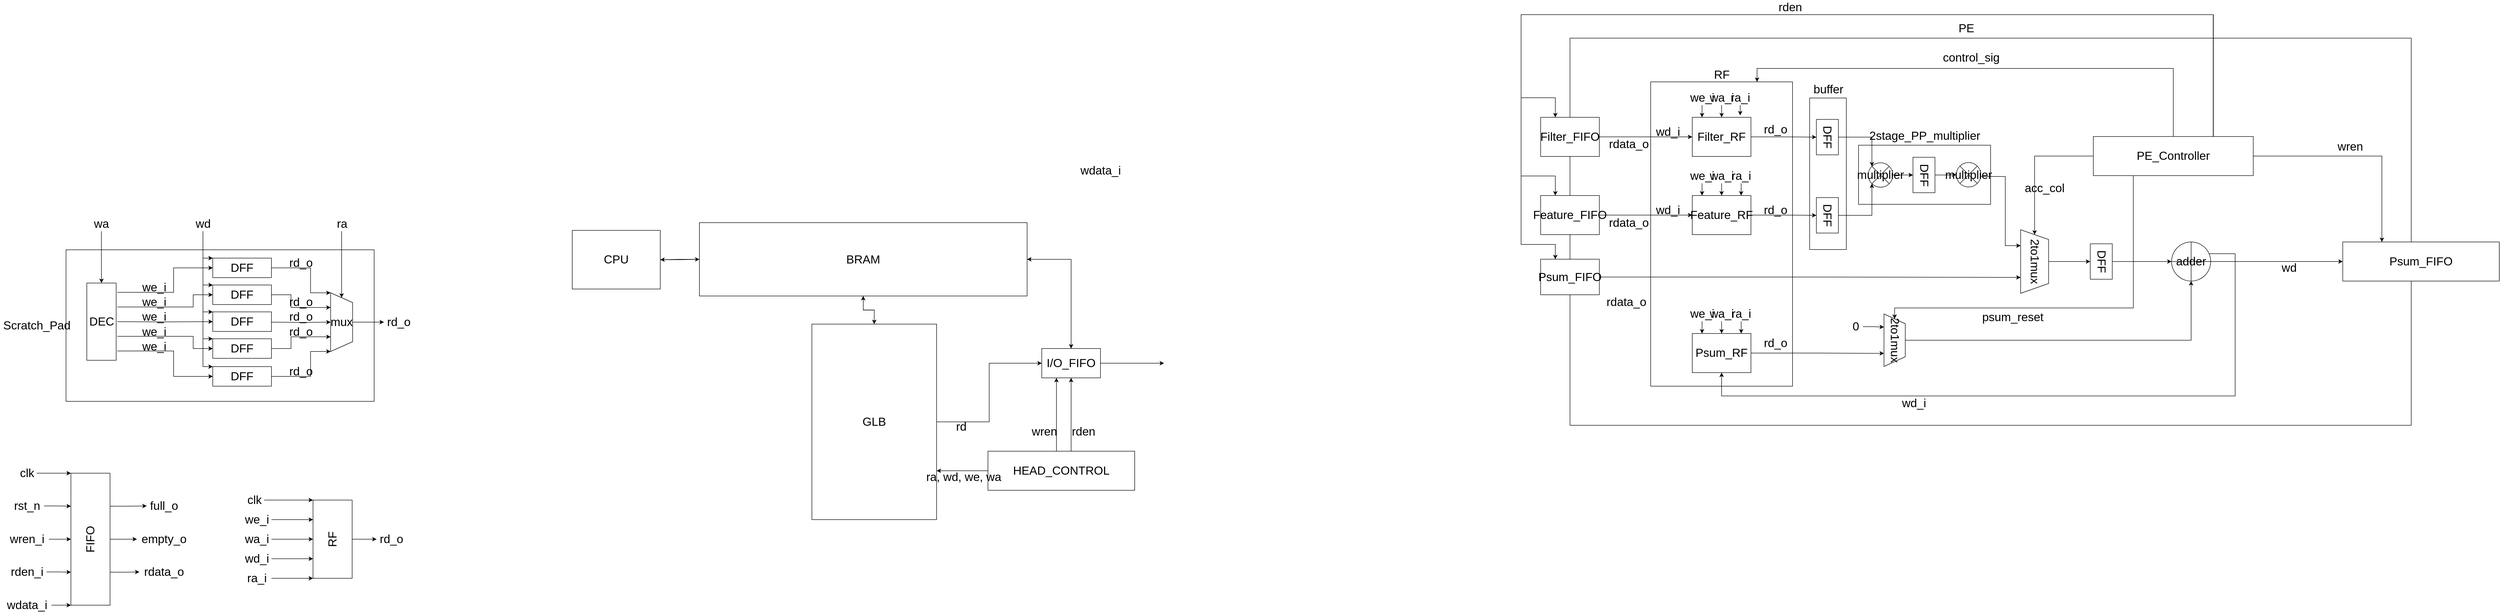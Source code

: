 <mxfile version="20.0.1" type="device"><diagram id="ClHz5DemHqHzd_9Uz0g5" name="Page-1"><mxGraphModel dx="5566" dy="2442" grid="1" gridSize="10" guides="1" tooltips="1" connect="1" arrows="1" fold="1" page="0" pageScale="1" pageWidth="1169" pageHeight="1654" math="0" shadow="0"><root><mxCell id="0"/><mxCell id="1" parent="0"/><mxCell id="yP8xy6b4qUGVuaRfVuGJ-25" value="" style="rounded=0;whiteSpace=wrap;html=1;fontSize=24;" parent="1" vertex="1"><mxGeometry x="-3155" y="-809" width="630" height="310" as="geometry"/></mxCell><mxCell id="94a2racDDTuGO-RFMz66-33" style="edgeStyle=orthogonalEdgeStyle;orthogonalLoop=1;jettySize=auto;html=1;fontSize=24;rounded=0;" parent="1" source="94a2racDDTuGO-RFMz66-19" target="94a2racDDTuGO-RFMz66-25" edge="1"><mxGeometry relative="1" as="geometry"/></mxCell><mxCell id="94a2racDDTuGO-RFMz66-19" value="RF" style="whiteSpace=wrap;html=1;rotation=-90;fontSize=24;rounded=0;" parent="1" vertex="1"><mxGeometry x="-2690" y="-257" width="160" height="80" as="geometry"/></mxCell><mxCell id="94a2racDDTuGO-RFMz66-27" style="edgeStyle=orthogonalEdgeStyle;orthogonalLoop=1;jettySize=auto;html=1;entryX=1;entryY=0;entryDx=0;entryDy=0;fontSize=24;rounded=0;" parent="1" source="94a2racDDTuGO-RFMz66-20" target="94a2racDDTuGO-RFMz66-19" edge="1"><mxGeometry relative="1" as="geometry"><Array as="points"><mxPoint x="-2670" y="-297"/><mxPoint x="-2670" y="-297"/></Array></mxGeometry></mxCell><mxCell id="94a2racDDTuGO-RFMz66-20" value="clk" style="text;html=1;align=center;verticalAlign=middle;resizable=0;points=[];autosize=1;strokeColor=none;fillColor=none;fontSize=24;rounded=0;" parent="1" vertex="1"><mxGeometry x="-2790" y="-312" width="40" height="30" as="geometry"/></mxCell><mxCell id="94a2racDDTuGO-RFMz66-28" style="edgeStyle=orthogonalEdgeStyle;orthogonalLoop=1;jettySize=auto;html=1;entryX=0.75;entryY=0;entryDx=0;entryDy=0;fontSize=24;rounded=0;" parent="1" source="94a2racDDTuGO-RFMz66-21" target="94a2racDDTuGO-RFMz66-19" edge="1"><mxGeometry relative="1" as="geometry"/></mxCell><mxCell id="94a2racDDTuGO-RFMz66-21" value="we_i" style="text;html=1;align=center;verticalAlign=middle;resizable=0;points=[];autosize=1;strokeColor=none;fillColor=none;fontSize=24;rounded=0;" parent="1" vertex="1"><mxGeometry x="-2795" y="-272" width="60" height="30" as="geometry"/></mxCell><mxCell id="94a2racDDTuGO-RFMz66-29" style="edgeStyle=orthogonalEdgeStyle;orthogonalLoop=1;jettySize=auto;html=1;entryX=0.5;entryY=0;entryDx=0;entryDy=0;fontSize=24;rounded=0;" parent="1" source="94a2racDDTuGO-RFMz66-22" target="94a2racDDTuGO-RFMz66-19" edge="1"><mxGeometry relative="1" as="geometry"/></mxCell><mxCell id="94a2racDDTuGO-RFMz66-22" value="wa_i" style="text;html=1;align=center;verticalAlign=middle;resizable=0;points=[];autosize=1;strokeColor=none;fillColor=none;fontSize=24;rounded=0;" parent="1" vertex="1"><mxGeometry x="-2795" y="-232" width="60" height="30" as="geometry"/></mxCell><mxCell id="94a2racDDTuGO-RFMz66-30" style="edgeStyle=orthogonalEdgeStyle;orthogonalLoop=1;jettySize=auto;html=1;entryX=0.25;entryY=0;entryDx=0;entryDy=0;fontSize=24;rounded=0;" parent="1" source="94a2racDDTuGO-RFMz66-23" target="94a2racDDTuGO-RFMz66-19" edge="1"><mxGeometry relative="1" as="geometry"/></mxCell><mxCell id="94a2racDDTuGO-RFMz66-23" value="wd_i" style="text;html=1;align=center;verticalAlign=middle;resizable=0;points=[];autosize=1;strokeColor=none;fillColor=none;fontSize=24;rounded=0;" parent="1" vertex="1"><mxGeometry x="-2795" y="-192" width="60" height="30" as="geometry"/></mxCell><mxCell id="94a2racDDTuGO-RFMz66-31" style="edgeStyle=orthogonalEdgeStyle;orthogonalLoop=1;jettySize=auto;html=1;entryX=0;entryY=0;entryDx=0;entryDy=0;fontSize=24;rounded=0;" parent="1" source="94a2racDDTuGO-RFMz66-24" target="94a2racDDTuGO-RFMz66-19" edge="1"><mxGeometry relative="1" as="geometry"><Array as="points"><mxPoint x="-2670" y="-137"/><mxPoint x="-2670" y="-137"/></Array></mxGeometry></mxCell><mxCell id="94a2racDDTuGO-RFMz66-24" value="ra_i" style="text;html=1;align=center;verticalAlign=middle;resizable=0;points=[];autosize=1;strokeColor=none;fillColor=none;fontSize=24;rounded=0;" parent="1" vertex="1"><mxGeometry x="-2795" y="-152" width="60" height="30" as="geometry"/></mxCell><mxCell id="94a2racDDTuGO-RFMz66-25" value="rd_o" style="text;html=1;align=center;verticalAlign=middle;resizable=0;points=[];autosize=1;strokeColor=none;fillColor=none;fontSize=24;rounded=0;" parent="1" vertex="1"><mxGeometry x="-2520" y="-232" width="60" height="30" as="geometry"/></mxCell><mxCell id="YlhcDTUAcdP8kSpqyQOk-14" style="edgeStyle=orthogonalEdgeStyle;orthogonalLoop=1;jettySize=auto;html=1;exitX=0.75;exitY=1;exitDx=0;exitDy=0;fontSize=24;rounded=0;" parent="1" source="YlhcDTUAcdP8kSpqyQOk-1" target="YlhcDTUAcdP8kSpqyQOk-8" edge="1"><mxGeometry relative="1" as="geometry"/></mxCell><mxCell id="YlhcDTUAcdP8kSpqyQOk-15" style="edgeStyle=orthogonalEdgeStyle;orthogonalLoop=1;jettySize=auto;html=1;exitX=0.5;exitY=1;exitDx=0;exitDy=0;fontSize=24;rounded=0;" parent="1" source="YlhcDTUAcdP8kSpqyQOk-1" target="YlhcDTUAcdP8kSpqyQOk-9" edge="1"><mxGeometry relative="1" as="geometry"/></mxCell><mxCell id="YlhcDTUAcdP8kSpqyQOk-16" style="edgeStyle=orthogonalEdgeStyle;orthogonalLoop=1;jettySize=auto;html=1;exitX=0.25;exitY=1;exitDx=0;exitDy=0;fontSize=24;rounded=0;" parent="1" source="YlhcDTUAcdP8kSpqyQOk-1" target="YlhcDTUAcdP8kSpqyQOk-13" edge="1"><mxGeometry relative="1" as="geometry"/></mxCell><mxCell id="YlhcDTUAcdP8kSpqyQOk-1" value="FIFO" style="whiteSpace=wrap;html=1;rotation=-90;fontSize=24;rounded=0;" parent="1" vertex="1"><mxGeometry x="-3240" y="-257" width="270" height="80" as="geometry"/></mxCell><mxCell id="YlhcDTUAcdP8kSpqyQOk-17" style="edgeStyle=orthogonalEdgeStyle;orthogonalLoop=1;jettySize=auto;html=1;entryX=1;entryY=0;entryDx=0;entryDy=0;fontSize=24;rounded=0;" parent="1" source="YlhcDTUAcdP8kSpqyQOk-4" target="YlhcDTUAcdP8kSpqyQOk-1" edge="1"><mxGeometry relative="1" as="geometry"><Array as="points"><mxPoint x="-3165" y="-352"/><mxPoint x="-3165" y="-352"/></Array></mxGeometry></mxCell><mxCell id="YlhcDTUAcdP8kSpqyQOk-4" value="clk" style="text;html=1;align=center;verticalAlign=middle;resizable=0;points=[];autosize=1;strokeColor=none;fillColor=none;fontSize=24;rounded=0;" parent="1" vertex="1"><mxGeometry x="-3255" y="-367" width="40" height="30" as="geometry"/></mxCell><mxCell id="YlhcDTUAcdP8kSpqyQOk-19" style="edgeStyle=orthogonalEdgeStyle;orthogonalLoop=1;jettySize=auto;html=1;entryX=0.75;entryY=0;entryDx=0;entryDy=0;fontSize=24;rounded=0;" parent="1" source="YlhcDTUAcdP8kSpqyQOk-5" target="YlhcDTUAcdP8kSpqyQOk-1" edge="1"><mxGeometry relative="1" as="geometry"/></mxCell><mxCell id="YlhcDTUAcdP8kSpqyQOk-5" value="rst_n" style="text;html=1;align=center;verticalAlign=middle;resizable=0;points=[];autosize=1;strokeColor=none;fillColor=none;fontSize=24;rounded=0;" parent="1" vertex="1"><mxGeometry x="-3270" y="-300" width="70" height="30" as="geometry"/></mxCell><mxCell id="YlhcDTUAcdP8kSpqyQOk-20" style="edgeStyle=orthogonalEdgeStyle;orthogonalLoop=1;jettySize=auto;html=1;fontSize=24;rounded=0;" parent="1" source="YlhcDTUAcdP8kSpqyQOk-6" target="YlhcDTUAcdP8kSpqyQOk-1" edge="1"><mxGeometry relative="1" as="geometry"/></mxCell><mxCell id="YlhcDTUAcdP8kSpqyQOk-6" value="wren_i" style="text;html=1;align=center;verticalAlign=middle;resizable=0;points=[];autosize=1;strokeColor=none;fillColor=none;fontSize=24;rounded=0;" parent="1" vertex="1"><mxGeometry x="-3280" y="-232" width="90" height="30" as="geometry"/></mxCell><mxCell id="YlhcDTUAcdP8kSpqyQOk-21" style="edgeStyle=orthogonalEdgeStyle;orthogonalLoop=1;jettySize=auto;html=1;entryX=0.25;entryY=0;entryDx=0;entryDy=0;fontSize=24;rounded=0;" parent="1" source="YlhcDTUAcdP8kSpqyQOk-7" target="YlhcDTUAcdP8kSpqyQOk-1" edge="1"><mxGeometry relative="1" as="geometry"/></mxCell><mxCell id="YlhcDTUAcdP8kSpqyQOk-7" value="rden_i" style="text;html=1;align=center;verticalAlign=middle;resizable=0;points=[];autosize=1;strokeColor=none;fillColor=none;fontSize=24;rounded=0;" parent="1" vertex="1"><mxGeometry x="-3275" y="-165" width="80" height="30" as="geometry"/></mxCell><mxCell id="YlhcDTUAcdP8kSpqyQOk-8" value="full_o" style="text;html=1;align=center;verticalAlign=middle;resizable=0;points=[];autosize=1;strokeColor=none;fillColor=none;fontSize=24;rounded=0;" parent="1" vertex="1"><mxGeometry x="-2990" y="-300" width="70" height="30" as="geometry"/></mxCell><mxCell id="YlhcDTUAcdP8kSpqyQOk-9" value="empty_o" style="text;html=1;align=center;verticalAlign=middle;resizable=0;points=[];autosize=1;strokeColor=none;fillColor=none;fontSize=24;rounded=0;" parent="1" vertex="1"><mxGeometry x="-3010" y="-232" width="110" height="30" as="geometry"/></mxCell><mxCell id="YlhcDTUAcdP8kSpqyQOk-22" style="edgeStyle=orthogonalEdgeStyle;orthogonalLoop=1;jettySize=auto;html=1;entryX=0;entryY=0;entryDx=0;entryDy=0;fontSize=24;rounded=0;" parent="1" source="YlhcDTUAcdP8kSpqyQOk-12" target="YlhcDTUAcdP8kSpqyQOk-1" edge="1"><mxGeometry relative="1" as="geometry"><Array as="points"><mxPoint x="-3165" y="-82"/><mxPoint x="-3165" y="-82"/></Array></mxGeometry></mxCell><mxCell id="YlhcDTUAcdP8kSpqyQOk-12" value="wdata_i" style="text;html=1;align=center;verticalAlign=middle;resizable=0;points=[];autosize=1;strokeColor=none;fillColor=none;fontSize=24;rounded=0;" parent="1" vertex="1"><mxGeometry x="-3285" y="-97" width="100" height="30" as="geometry"/></mxCell><mxCell id="YlhcDTUAcdP8kSpqyQOk-13" value="rdata_o" style="text;html=1;align=center;verticalAlign=middle;resizable=0;points=[];autosize=1;strokeColor=none;fillColor=none;rotation=0;fontSize=24;rounded=0;" parent="1" vertex="1"><mxGeometry x="-3005" y="-165" width="100" height="30" as="geometry"/></mxCell><mxCell id="YlhcDTUAcdP8kSpqyQOk-40" style="edgeStyle=orthogonalEdgeStyle;orthogonalLoop=1;jettySize=auto;html=1;entryX=1;entryY=0.5;entryDx=0;entryDy=0;fontSize=24;rounded=0;" parent="1" source="YlhcDTUAcdP8kSpqyQOk-27" target="YlhcDTUAcdP8kSpqyQOk-37" edge="1"><mxGeometry relative="1" as="geometry"><Array as="points"><mxPoint x="-1100" y="-789"/></Array></mxGeometry></mxCell><mxCell id="yP8xy6b4qUGVuaRfVuGJ-96" style="edgeStyle=orthogonalEdgeStyle;rounded=0;orthogonalLoop=1;jettySize=auto;html=1;fontSize=24;" parent="1" source="YlhcDTUAcdP8kSpqyQOk-27" edge="1"><mxGeometry relative="1" as="geometry"><mxPoint x="-910" y="-577" as="targetPoint"/></mxGeometry></mxCell><mxCell id="YlhcDTUAcdP8kSpqyQOk-27" value="I/O_FIFO" style="whiteSpace=wrap;html=1;fontSize=24;rounded=0;" parent="1" vertex="1"><mxGeometry x="-1160" y="-607" width="120" height="60" as="geometry"/></mxCell><mxCell id="YlhcDTUAcdP8kSpqyQOk-117" style="edgeStyle=orthogonalEdgeStyle;orthogonalLoop=1;jettySize=auto;html=1;entryX=0.5;entryY=1;entryDx=0;entryDy=0;fontSize=24;rounded=0;" parent="1" source="YlhcDTUAcdP8kSpqyQOk-31" target="YlhcDTUAcdP8kSpqyQOk-37" edge="1"><mxGeometry relative="1" as="geometry"/></mxCell><mxCell id="YlhcDTUAcdP8kSpqyQOk-120" style="edgeStyle=orthogonalEdgeStyle;orthogonalLoop=1;jettySize=auto;html=1;entryX=0;entryY=0.5;entryDx=0;entryDy=0;fontSize=24;rounded=0;" parent="1" source="YlhcDTUAcdP8kSpqyQOk-31" target="YlhcDTUAcdP8kSpqyQOk-27" edge="1"><mxGeometry relative="1" as="geometry"/></mxCell><mxCell id="YlhcDTUAcdP8kSpqyQOk-31" value="GLB" style="whiteSpace=wrap;html=1;fontSize=24;rounded=0;" parent="1" vertex="1"><mxGeometry x="-1630" y="-657" width="255" height="400" as="geometry"/></mxCell><mxCell id="YlhcDTUAcdP8kSpqyQOk-38" style="edgeStyle=orthogonalEdgeStyle;orthogonalLoop=1;jettySize=auto;html=1;entryX=0.5;entryY=0;entryDx=0;entryDy=0;fontSize=24;rounded=0;" parent="1" source="YlhcDTUAcdP8kSpqyQOk-37" target="YlhcDTUAcdP8kSpqyQOk-27" edge="1"><mxGeometry relative="1" as="geometry"/></mxCell><mxCell id="YlhcDTUAcdP8kSpqyQOk-43" style="edgeStyle=orthogonalEdgeStyle;orthogonalLoop=1;jettySize=auto;html=1;entryX=1;entryY=0.5;entryDx=0;entryDy=0;fontSize=24;rounded=0;" parent="1" source="YlhcDTUAcdP8kSpqyQOk-37" target="YlhcDTUAcdP8kSpqyQOk-41" edge="1"><mxGeometry relative="1" as="geometry"/></mxCell><mxCell id="YlhcDTUAcdP8kSpqyQOk-116" style="edgeStyle=orthogonalEdgeStyle;orthogonalLoop=1;jettySize=auto;html=1;exitX=0.5;exitY=1;exitDx=0;exitDy=0;entryX=0.5;entryY=0;entryDx=0;entryDy=0;fontSize=24;rounded=0;" parent="1" source="YlhcDTUAcdP8kSpqyQOk-37" target="YlhcDTUAcdP8kSpqyQOk-31" edge="1"><mxGeometry relative="1" as="geometry"/></mxCell><mxCell id="YlhcDTUAcdP8kSpqyQOk-37" value="BRAM" style="whiteSpace=wrap;html=1;fontSize=24;rounded=0;" parent="1" vertex="1"><mxGeometry x="-1860" y="-864.5" width="670" height="150" as="geometry"/></mxCell><mxCell id="YlhcDTUAcdP8kSpqyQOk-42" style="edgeStyle=orthogonalEdgeStyle;orthogonalLoop=1;jettySize=auto;html=1;entryX=0;entryY=0.5;entryDx=0;entryDy=0;fontSize=24;rounded=0;" parent="1" source="YlhcDTUAcdP8kSpqyQOk-41" target="YlhcDTUAcdP8kSpqyQOk-37" edge="1"><mxGeometry relative="1" as="geometry"/></mxCell><mxCell id="YlhcDTUAcdP8kSpqyQOk-41" value="CPU" style="whiteSpace=wrap;html=1;fontSize=24;rounded=0;" parent="1" vertex="1"><mxGeometry x="-2120" y="-848.75" width="180" height="120" as="geometry"/></mxCell><mxCell id="YlhcDTUAcdP8kSpqyQOk-44" value="wdata_i" style="text;html=1;align=center;verticalAlign=middle;resizable=0;points=[];autosize=1;strokeColor=none;fillColor=none;fontSize=24;rounded=0;" parent="1" vertex="1"><mxGeometry x="-1090" y="-986.25" width="100" height="30" as="geometry"/></mxCell><mxCell id="YlhcDTUAcdP8kSpqyQOk-53" style="edgeStyle=orthogonalEdgeStyle;orthogonalLoop=1;jettySize=auto;html=1;entryX=0.5;entryY=1;entryDx=0;entryDy=0;fontSize=24;rounded=0;" parent="1" target="YlhcDTUAcdP8kSpqyQOk-49" edge="1"><mxGeometry relative="1" as="geometry"><mxPoint x="-2735.0" y="-661" as="sourcePoint"/></mxGeometry></mxCell><mxCell id="YlhcDTUAcdP8kSpqyQOk-56" style="edgeStyle=orthogonalEdgeStyle;orthogonalLoop=1;jettySize=auto;html=1;exitX=0.5;exitY=0;exitDx=0;exitDy=0;fontSize=24;rounded=0;" parent="1" source="YlhcDTUAcdP8kSpqyQOk-49" target="YlhcDTUAcdP8kSpqyQOk-55" edge="1"><mxGeometry relative="1" as="geometry"/></mxCell><mxCell id="YlhcDTUAcdP8kSpqyQOk-49" value="mux" style="shape=trapezoid;perimeter=trapezoidPerimeter;whiteSpace=wrap;html=1;fixedSize=1;direction=south;fontSize=24;rounded=0;" parent="1" vertex="1"><mxGeometry x="-2614" y="-721" width="45" height="120" as="geometry"/></mxCell><mxCell id="YlhcDTUAcdP8kSpqyQOk-68" style="edgeStyle=orthogonalEdgeStyle;orthogonalLoop=1;jettySize=auto;html=1;exitX=1;exitY=1;exitDx=0;exitDy=0;entryX=0;entryY=0.5;entryDx=0;entryDy=0;fontSize=24;rounded=0;" parent="1" target="YlhcDTUAcdP8kSpqyQOk-61" edge="1"><mxGeometry relative="1" as="geometry"><Array as="points"><mxPoint x="-2935" y="-722"/><mxPoint x="-2935" y="-772"/></Array><mxPoint x="-3050" y="-722" as="sourcePoint"/></mxGeometry></mxCell><mxCell id="YlhcDTUAcdP8kSpqyQOk-69" style="edgeStyle=orthogonalEdgeStyle;orthogonalLoop=1;jettySize=auto;html=1;exitX=0.75;exitY=1;exitDx=0;exitDy=0;entryX=0;entryY=0.5;entryDx=0;entryDy=0;fontSize=24;rounded=0;" parent="1" target="YlhcDTUAcdP8kSpqyQOk-58" edge="1"><mxGeometry relative="1" as="geometry"><Array as="points"><mxPoint x="-2895" y="-692"/><mxPoint x="-2895" y="-717"/></Array><mxPoint x="-3050" y="-692" as="sourcePoint"/></mxGeometry></mxCell><mxCell id="YlhcDTUAcdP8kSpqyQOk-71" style="edgeStyle=orthogonalEdgeStyle;orthogonalLoop=1;jettySize=auto;html=1;exitX=0.5;exitY=1;exitDx=0;exitDy=0;entryX=0;entryY=0.5;entryDx=0;entryDy=0;fontSize=24;rounded=0;" parent="1" target="YlhcDTUAcdP8kSpqyQOk-57" edge="1"><mxGeometry relative="1" as="geometry"><mxPoint x="-3050" y="-662" as="sourcePoint"/></mxGeometry></mxCell><mxCell id="YlhcDTUAcdP8kSpqyQOk-72" style="edgeStyle=orthogonalEdgeStyle;orthogonalLoop=1;jettySize=auto;html=1;exitX=0.25;exitY=1;exitDx=0;exitDy=0;entryX=0;entryY=0.5;entryDx=0;entryDy=0;fontSize=24;rounded=0;" parent="1" target="YlhcDTUAcdP8kSpqyQOk-59" edge="1"><mxGeometry relative="1" as="geometry"><Array as="points"><mxPoint x="-2895" y="-632"/><mxPoint x="-2895" y="-607"/></Array><mxPoint x="-3050" y="-632" as="sourcePoint"/></mxGeometry></mxCell><mxCell id="YlhcDTUAcdP8kSpqyQOk-73" style="edgeStyle=orthogonalEdgeStyle;orthogonalLoop=1;jettySize=auto;html=1;exitX=0;exitY=1;exitDx=0;exitDy=0;entryX=0;entryY=0.5;entryDx=0;entryDy=0;fontSize=24;rounded=0;" parent="1" target="YlhcDTUAcdP8kSpqyQOk-60" edge="1"><mxGeometry relative="1" as="geometry"><Array as="points"><mxPoint x="-2935" y="-602"/><mxPoint x="-2935" y="-550"/></Array><mxPoint x="-3050" y="-602" as="sourcePoint"/></mxGeometry></mxCell><mxCell id="YlhcDTUAcdP8kSpqyQOk-54" value="we_i" style="text;html=1;align=center;verticalAlign=middle;resizable=0;points=[];autosize=1;strokeColor=none;fillColor=none;fontSize=24;rounded=0;" parent="1" vertex="1"><mxGeometry x="-3005" y="-747" width="60" height="30" as="geometry"/></mxCell><mxCell id="YlhcDTUAcdP8kSpqyQOk-55" value="rd_o" style="text;html=1;align=center;verticalAlign=middle;resizable=0;points=[];autosize=1;strokeColor=none;fillColor=none;fontSize=24;rounded=0;" parent="1" vertex="1"><mxGeometry x="-2505" y="-676" width="60" height="30" as="geometry"/></mxCell><mxCell id="YlhcDTUAcdP8kSpqyQOk-57" value="DFF" style="whiteSpace=wrap;html=1;fontSize=24;rounded=0;" parent="1" vertex="1"><mxGeometry x="-2855" y="-682" width="120" height="40" as="geometry"/></mxCell><mxCell id="YlhcDTUAcdP8kSpqyQOk-63" style="edgeStyle=orthogonalEdgeStyle;orthogonalLoop=1;jettySize=auto;html=1;entryX=0.25;entryY=1;entryDx=0;entryDy=0;fontSize=24;rounded=0;" parent="1" source="YlhcDTUAcdP8kSpqyQOk-58" target="YlhcDTUAcdP8kSpqyQOk-49" edge="1"><mxGeometry relative="1" as="geometry"><Array as="points"><mxPoint x="-2695" y="-717"/><mxPoint x="-2695" y="-691"/></Array></mxGeometry></mxCell><mxCell id="YlhcDTUAcdP8kSpqyQOk-58" value="DFF" style="whiteSpace=wrap;html=1;fontSize=24;rounded=0;" parent="1" vertex="1"><mxGeometry x="-2855" y="-737" width="120" height="40" as="geometry"/></mxCell><mxCell id="YlhcDTUAcdP8kSpqyQOk-64" style="edgeStyle=orthogonalEdgeStyle;orthogonalLoop=1;jettySize=auto;html=1;entryX=0.75;entryY=1;entryDx=0;entryDy=0;fontSize=24;rounded=0;" parent="1" source="YlhcDTUAcdP8kSpqyQOk-59" target="YlhcDTUAcdP8kSpqyQOk-49" edge="1"><mxGeometry relative="1" as="geometry"><Array as="points"><mxPoint x="-2695" y="-607"/><mxPoint x="-2695" y="-631"/></Array></mxGeometry></mxCell><mxCell id="YlhcDTUAcdP8kSpqyQOk-59" value="DFF" style="whiteSpace=wrap;html=1;fontSize=24;rounded=0;" parent="1" vertex="1"><mxGeometry x="-2855" y="-627" width="120" height="40" as="geometry"/></mxCell><mxCell id="YlhcDTUAcdP8kSpqyQOk-65" style="edgeStyle=orthogonalEdgeStyle;orthogonalLoop=1;jettySize=auto;html=1;entryX=1;entryY=1;entryDx=0;entryDy=0;fontSize=24;rounded=0;" parent="1" source="YlhcDTUAcdP8kSpqyQOk-60" target="YlhcDTUAcdP8kSpqyQOk-49" edge="1"><mxGeometry relative="1" as="geometry"><Array as="points"><mxPoint x="-2655" y="-550"/><mxPoint x="-2655" y="-601"/></Array></mxGeometry></mxCell><mxCell id="YlhcDTUAcdP8kSpqyQOk-60" value="DFF" style="whiteSpace=wrap;html=1;fontSize=24;rounded=0;" parent="1" vertex="1"><mxGeometry x="-2855" y="-570" width="120" height="40" as="geometry"/></mxCell><mxCell id="YlhcDTUAcdP8kSpqyQOk-62" style="edgeStyle=orthogonalEdgeStyle;orthogonalLoop=1;jettySize=auto;html=1;exitX=1;exitY=0.5;exitDx=0;exitDy=0;entryX=0;entryY=1;entryDx=0;entryDy=0;fontSize=24;rounded=0;" parent="1" source="YlhcDTUAcdP8kSpqyQOk-61" target="YlhcDTUAcdP8kSpqyQOk-49" edge="1"><mxGeometry relative="1" as="geometry"><Array as="points"><mxPoint x="-2655" y="-772"/><mxPoint x="-2655" y="-721"/></Array></mxGeometry></mxCell><mxCell id="YlhcDTUAcdP8kSpqyQOk-61" value="DFF" style="whiteSpace=wrap;html=1;fontSize=24;rounded=0;" parent="1" vertex="1"><mxGeometry x="-2855" y="-792" width="120" height="40" as="geometry"/></mxCell><mxCell id="YlhcDTUAcdP8kSpqyQOk-76" value="we_i" style="text;html=1;align=center;verticalAlign=middle;resizable=0;points=[];autosize=1;strokeColor=none;fillColor=none;fontSize=24;rounded=0;" parent="1" vertex="1"><mxGeometry x="-3005" y="-717" width="60" height="30" as="geometry"/></mxCell><mxCell id="YlhcDTUAcdP8kSpqyQOk-77" value="we_i" style="text;html=1;align=center;verticalAlign=middle;resizable=0;points=[];autosize=1;strokeColor=none;fillColor=none;fontSize=24;rounded=0;" parent="1" vertex="1"><mxGeometry x="-3005" y="-687" width="60" height="30" as="geometry"/></mxCell><mxCell id="YlhcDTUAcdP8kSpqyQOk-78" value="we_i" style="text;html=1;align=center;verticalAlign=middle;resizable=0;points=[];autosize=1;strokeColor=none;fillColor=none;fontSize=24;rounded=0;" parent="1" vertex="1"><mxGeometry x="-3005" y="-656" width="60" height="30" as="geometry"/></mxCell><mxCell id="YlhcDTUAcdP8kSpqyQOk-79" value="we_i" style="text;html=1;align=center;verticalAlign=middle;resizable=0;points=[];autosize=1;strokeColor=none;fillColor=none;fontSize=24;rounded=0;" parent="1" vertex="1"><mxGeometry x="-3005" y="-626" width="60" height="30" as="geometry"/></mxCell><mxCell id="YlhcDTUAcdP8kSpqyQOk-80" value="rd_o" style="text;html=1;align=center;verticalAlign=middle;resizable=0;points=[];autosize=1;strokeColor=none;fillColor=none;fontSize=24;rounded=0;" parent="1" vertex="1"><mxGeometry x="-2705" y="-797" width="60" height="30" as="geometry"/></mxCell><mxCell id="YlhcDTUAcdP8kSpqyQOk-81" value="rd_o" style="text;html=1;align=center;verticalAlign=middle;resizable=0;points=[];autosize=1;strokeColor=none;fillColor=none;fontSize=24;rounded=0;" parent="1" vertex="1"><mxGeometry x="-2705" y="-717" width="60" height="30" as="geometry"/></mxCell><mxCell id="YlhcDTUAcdP8kSpqyQOk-82" value="rd_o" style="text;html=1;align=center;verticalAlign=middle;resizable=0;points=[];autosize=1;strokeColor=none;fillColor=none;fontSize=24;rounded=0;" parent="1" vertex="1"><mxGeometry x="-2705" y="-687" width="60" height="30" as="geometry"/></mxCell><mxCell id="YlhcDTUAcdP8kSpqyQOk-83" value="rd_o" style="text;html=1;align=center;verticalAlign=middle;resizable=0;points=[];autosize=1;strokeColor=none;fillColor=none;fontSize=24;rounded=0;" parent="1" vertex="1"><mxGeometry x="-2705" y="-656" width="60" height="30" as="geometry"/></mxCell><mxCell id="YlhcDTUAcdP8kSpqyQOk-84" value="rd_o" style="text;html=1;align=center;verticalAlign=middle;resizable=0;points=[];autosize=1;strokeColor=none;fillColor=none;fontSize=24;rounded=0;" parent="1" vertex="1"><mxGeometry x="-2705" y="-575" width="60" height="30" as="geometry"/></mxCell><mxCell id="YlhcDTUAcdP8kSpqyQOk-86" style="edgeStyle=orthogonalEdgeStyle;orthogonalLoop=1;jettySize=auto;html=1;entryX=0;entryY=0.5;entryDx=0;entryDy=0;fontSize=24;rounded=0;" parent="1" source="YlhcDTUAcdP8kSpqyQOk-85" target="YlhcDTUAcdP8kSpqyQOk-49" edge="1"><mxGeometry relative="1" as="geometry"/></mxCell><mxCell id="YlhcDTUAcdP8kSpqyQOk-85" value="ra" style="text;html=1;align=center;verticalAlign=middle;resizable=0;points=[];autosize=1;strokeColor=none;fillColor=none;fontSize=24;rounded=0;" parent="1" vertex="1"><mxGeometry x="-2611.5" y="-877" width="40" height="30" as="geometry"/></mxCell><mxCell id="yP8xy6b4qUGVuaRfVuGJ-27" style="edgeStyle=orthogonalEdgeStyle;rounded=0;orthogonalLoop=1;jettySize=auto;html=1;fontSize=24;" parent="1" source="YlhcDTUAcdP8kSpqyQOk-87" target="yP8xy6b4qUGVuaRfVuGJ-26" edge="1"><mxGeometry relative="1" as="geometry"/></mxCell><mxCell id="YlhcDTUAcdP8kSpqyQOk-87" value="wa" style="text;html=1;align=center;verticalAlign=middle;resizable=0;points=[];autosize=1;strokeColor=none;fillColor=none;fontSize=24;rounded=0;" parent="1" vertex="1"><mxGeometry x="-3107.75" y="-877" width="50" height="30" as="geometry"/></mxCell><mxCell id="YlhcDTUAcdP8kSpqyQOk-90" style="edgeStyle=orthogonalEdgeStyle;orthogonalLoop=1;jettySize=auto;html=1;entryX=0;entryY=0;entryDx=0;entryDy=0;fontSize=24;rounded=0;" parent="1" source="YlhcDTUAcdP8kSpqyQOk-89" target="YlhcDTUAcdP8kSpqyQOk-61" edge="1"><mxGeometry relative="1" as="geometry"><Array as="points"><mxPoint x="-2875" y="-832"/><mxPoint x="-2875" y="-792"/></Array></mxGeometry></mxCell><mxCell id="YlhcDTUAcdP8kSpqyQOk-91" style="edgeStyle=orthogonalEdgeStyle;orthogonalLoop=1;jettySize=auto;html=1;entryX=0;entryY=0;entryDx=0;entryDy=0;fontSize=24;rounded=0;" parent="1" source="YlhcDTUAcdP8kSpqyQOk-89" target="YlhcDTUAcdP8kSpqyQOk-58" edge="1"><mxGeometry relative="1" as="geometry"><Array as="points"><mxPoint x="-2875" y="-832"/><mxPoint x="-2875" y="-737"/></Array></mxGeometry></mxCell><mxCell id="YlhcDTUAcdP8kSpqyQOk-92" style="edgeStyle=orthogonalEdgeStyle;orthogonalLoop=1;jettySize=auto;html=1;entryX=0;entryY=0;entryDx=0;entryDy=0;fontSize=24;rounded=0;" parent="1" source="YlhcDTUAcdP8kSpqyQOk-89" target="YlhcDTUAcdP8kSpqyQOk-57" edge="1"><mxGeometry relative="1" as="geometry"><Array as="points"><mxPoint x="-2875" y="-832"/><mxPoint x="-2875" y="-682"/></Array></mxGeometry></mxCell><mxCell id="YlhcDTUAcdP8kSpqyQOk-93" style="edgeStyle=orthogonalEdgeStyle;orthogonalLoop=1;jettySize=auto;html=1;entryX=0;entryY=0;entryDx=0;entryDy=0;fontSize=24;rounded=0;" parent="1" source="YlhcDTUAcdP8kSpqyQOk-89" target="YlhcDTUAcdP8kSpqyQOk-59" edge="1"><mxGeometry relative="1" as="geometry"><Array as="points"><mxPoint x="-2875" y="-832"/><mxPoint x="-2875" y="-627"/></Array></mxGeometry></mxCell><mxCell id="YlhcDTUAcdP8kSpqyQOk-94" style="edgeStyle=orthogonalEdgeStyle;orthogonalLoop=1;jettySize=auto;html=1;entryX=0;entryY=0;entryDx=0;entryDy=0;fontSize=24;rounded=0;" parent="1" source="YlhcDTUAcdP8kSpqyQOk-89" target="YlhcDTUAcdP8kSpqyQOk-60" edge="1"><mxGeometry relative="1" as="geometry"><Array as="points"><mxPoint x="-2875" y="-832"/><mxPoint x="-2875" y="-570"/></Array></mxGeometry></mxCell><mxCell id="YlhcDTUAcdP8kSpqyQOk-89" value="wd" style="text;html=1;align=center;verticalAlign=middle;resizable=0;points=[];autosize=1;strokeColor=none;fillColor=none;fontSize=24;rounded=0;" parent="1" vertex="1"><mxGeometry x="-2900" y="-877" width="50" height="30" as="geometry"/></mxCell><mxCell id="YlhcDTUAcdP8kSpqyQOk-104" style="edgeStyle=orthogonalEdgeStyle;orthogonalLoop=1;jettySize=auto;html=1;entryX=1;entryY=0.75;entryDx=0;entryDy=0;fontSize=24;rounded=0;" parent="1" source="YlhcDTUAcdP8kSpqyQOk-103" target="YlhcDTUAcdP8kSpqyQOk-31" edge="1"><mxGeometry relative="1" as="geometry"/></mxCell><mxCell id="YlhcDTUAcdP8kSpqyQOk-110" style="edgeStyle=orthogonalEdgeStyle;orthogonalLoop=1;jettySize=auto;html=1;entryX=0.5;entryY=1;entryDx=0;entryDy=0;fontSize=24;rounded=0;" parent="1" source="YlhcDTUAcdP8kSpqyQOk-103" target="YlhcDTUAcdP8kSpqyQOk-27" edge="1"><mxGeometry relative="1" as="geometry"><Array as="points"><mxPoint x="-1100" y="-417"/><mxPoint x="-1100" y="-417"/></Array></mxGeometry></mxCell><mxCell id="YlhcDTUAcdP8kSpqyQOk-112" style="edgeStyle=orthogonalEdgeStyle;orthogonalLoop=1;jettySize=auto;html=1;exitX=0.25;exitY=0;exitDx=0;exitDy=0;entryX=0.25;entryY=1;entryDx=0;entryDy=0;fontSize=24;rounded=0;" parent="1" source="YlhcDTUAcdP8kSpqyQOk-103" target="YlhcDTUAcdP8kSpqyQOk-27" edge="1"><mxGeometry relative="1" as="geometry"><Array as="points"><mxPoint x="-1130" y="-397"/></Array></mxGeometry></mxCell><mxCell id="YlhcDTUAcdP8kSpqyQOk-103" value="HEAD_CONTROL" style="whiteSpace=wrap;html=1;fontSize=24;rounded=0;" parent="1" vertex="1"><mxGeometry x="-1270" y="-397" width="300" height="80" as="geometry"/></mxCell><mxCell id="YlhcDTUAcdP8kSpqyQOk-111" value="rden" style="text;html=1;align=center;verticalAlign=middle;resizable=0;points=[];autosize=1;strokeColor=none;fillColor=none;fontSize=24;rounded=0;" parent="1" vertex="1"><mxGeometry x="-1105" y="-452" width="60" height="30" as="geometry"/></mxCell><mxCell id="YlhcDTUAcdP8kSpqyQOk-113" value="wren" style="text;html=1;align=center;verticalAlign=middle;resizable=0;points=[];autosize=1;strokeColor=none;fillColor=none;fontSize=24;rounded=0;" parent="1" vertex="1"><mxGeometry x="-1190" y="-452" width="70" height="30" as="geometry"/></mxCell><mxCell id="YlhcDTUAcdP8kSpqyQOk-118" value="ra, wd, we, wa" style="text;html=1;align=center;verticalAlign=middle;resizable=0;points=[];autosize=1;strokeColor=none;fillColor=none;fontSize=24;rounded=0;" parent="1" vertex="1"><mxGeometry x="-1405" y="-359" width="170" height="30" as="geometry"/></mxCell><mxCell id="YlhcDTUAcdP8kSpqyQOk-119" value="rd" style="text;html=1;align=center;verticalAlign=middle;resizable=0;points=[];autosize=1;strokeColor=none;fillColor=none;fontSize=24;rounded=0;" parent="1" vertex="1"><mxGeometry x="-1345" y="-462" width="40" height="30" as="geometry"/></mxCell><mxCell id="yP8xy6b4qUGVuaRfVuGJ-26" value="DEC" style="rounded=0;whiteSpace=wrap;html=1;fontSize=24;direction=south;" parent="1" vertex="1"><mxGeometry x="-3112.5" y="-741" width="60" height="158" as="geometry"/></mxCell><mxCell id="yP8xy6b4qUGVuaRfVuGJ-28" value="Scratch_Pad" style="text;html=1;align=center;verticalAlign=middle;resizable=0;points=[];autosize=1;strokeColor=none;fillColor=none;fontSize=24;" parent="1" vertex="1"><mxGeometry x="-3290" y="-669" width="150" height="30" as="geometry"/></mxCell><mxCell id="yP8xy6b4qUGVuaRfVuGJ-101" value="" style="rounded=0;whiteSpace=wrap;html=1;fontSize=24;" parent="1" vertex="1"><mxGeometry x="-80" y="-1242" width="1720" height="792" as="geometry"/></mxCell><mxCell id="yP8xy6b4qUGVuaRfVuGJ-102" value="" style="rounded=0;whiteSpace=wrap;html=1;fontSize=24;" parent="1" vertex="1"><mxGeometry x="85" y="-1152.5" width="290" height="622.5" as="geometry"/></mxCell><mxCell id="yP8xy6b4qUGVuaRfVuGJ-103" value="" style="rounded=0;whiteSpace=wrap;html=1;fontSize=24;" parent="1" vertex="1"><mxGeometry x="410" y="-1119.5" width="75" height="310" as="geometry"/></mxCell><mxCell id="yP8xy6b4qUGVuaRfVuGJ-104" value="" style="whiteSpace=wrap;html=1;fontSize=24;rounded=0;" parent="1" vertex="1"><mxGeometry x="510" y="-1023" width="270" height="121" as="geometry"/></mxCell><mxCell id="yP8xy6b4qUGVuaRfVuGJ-105" style="edgeStyle=orthogonalEdgeStyle;orthogonalLoop=1;jettySize=auto;html=1;entryX=0.5;entryY=1;entryDx=0;entryDy=0;fontSize=24;rounded=0;" parent="1" source="yP8xy6b4qUGVuaRfVuGJ-106" target="yP8xy6b4qUGVuaRfVuGJ-148" edge="1"><mxGeometry relative="1" as="geometry"/></mxCell><mxCell id="yP8xy6b4qUGVuaRfVuGJ-106" value="Filter_RF" style="whiteSpace=wrap;html=1;fontSize=24;rounded=0;" parent="1" vertex="1"><mxGeometry x="170" y="-1080" width="120" height="80" as="geometry"/></mxCell><mxCell id="yP8xy6b4qUGVuaRfVuGJ-107" style="edgeStyle=orthogonalEdgeStyle;orthogonalLoop=1;jettySize=auto;html=1;entryX=0.5;entryY=1;entryDx=0;entryDy=0;fontSize=24;rounded=0;" parent="1" source="yP8xy6b4qUGVuaRfVuGJ-108" target="yP8xy6b4qUGVuaRfVuGJ-158" edge="1"><mxGeometry relative="1" as="geometry"/></mxCell><mxCell id="yP8xy6b4qUGVuaRfVuGJ-108" value="multiplier" style="shape=sumEllipse;perimeter=ellipsePerimeter;whiteSpace=wrap;html=1;backgroundOutline=1;fontSize=24;rounded=0;" parent="1" vertex="1"><mxGeometry x="530" y="-987" width="50" height="50" as="geometry"/></mxCell><mxCell id="yP8xy6b4qUGVuaRfVuGJ-109" style="edgeStyle=orthogonalEdgeStyle;rounded=0;orthogonalLoop=1;jettySize=auto;html=1;entryX=0.5;entryY=1;entryDx=0;entryDy=0;fontSize=24;" parent="1" source="yP8xy6b4qUGVuaRfVuGJ-111" target="yP8xy6b4qUGVuaRfVuGJ-162" edge="1"><mxGeometry relative="1" as="geometry"><Array as="points"><mxPoint x="1280" y="-801"/><mxPoint x="1280" y="-510"/><mxPoint x="230" y="-510"/></Array></mxGeometry></mxCell><mxCell id="yP8xy6b4qUGVuaRfVuGJ-110" style="edgeStyle=orthogonalEdgeStyle;rounded=0;orthogonalLoop=1;jettySize=auto;html=1;entryX=0;entryY=0.5;entryDx=0;entryDy=0;fontSize=24;" parent="1" source="yP8xy6b4qUGVuaRfVuGJ-111" target="yP8xy6b4qUGVuaRfVuGJ-114" edge="1"><mxGeometry relative="1" as="geometry"/></mxCell><mxCell id="yP8xy6b4qUGVuaRfVuGJ-111" value="adder" style="shape=orEllipse;perimeter=ellipsePerimeter;whiteSpace=wrap;html=1;backgroundOutline=1;fontSize=24;rounded=0;" parent="1" vertex="1"><mxGeometry x="1150" y="-825.01" width="80" height="80" as="geometry"/></mxCell><mxCell id="yP8xy6b4qUGVuaRfVuGJ-112" style="edgeStyle=orthogonalEdgeStyle;orthogonalLoop=1;jettySize=auto;html=1;entryX=0.5;entryY=1;entryDx=0;entryDy=0;fontSize=24;rounded=0;" parent="1" source="yP8xy6b4qUGVuaRfVuGJ-113" target="yP8xy6b4qUGVuaRfVuGJ-150" edge="1"><mxGeometry relative="1" as="geometry"/></mxCell><mxCell id="yP8xy6b4qUGVuaRfVuGJ-113" value="Feature_RF" style="whiteSpace=wrap;html=1;fontSize=24;rounded=0;" parent="1" vertex="1"><mxGeometry x="170" y="-920" width="120" height="80" as="geometry"/></mxCell><mxCell id="yP8xy6b4qUGVuaRfVuGJ-114" value="Psum_FIFO" style="whiteSpace=wrap;html=1;fontSize=24;rounded=0;" parent="1" vertex="1"><mxGeometry x="1500" y="-825.01" width="320" height="80" as="geometry"/></mxCell><mxCell id="yP8xy6b4qUGVuaRfVuGJ-115" style="edgeStyle=orthogonalEdgeStyle;orthogonalLoop=1;jettySize=auto;html=1;fontSize=24;rounded=0;" parent="1" source="yP8xy6b4qUGVuaRfVuGJ-116" target="yP8xy6b4qUGVuaRfVuGJ-113" edge="1"><mxGeometry relative="1" as="geometry"/></mxCell><mxCell id="yP8xy6b4qUGVuaRfVuGJ-116" value="Feature_FIFO" style="whiteSpace=wrap;html=1;fontSize=24;rounded=0;" parent="1" vertex="1"><mxGeometry x="-140" y="-920" width="120" height="80" as="geometry"/></mxCell><mxCell id="yP8xy6b4qUGVuaRfVuGJ-117" style="edgeStyle=orthogonalEdgeStyle;orthogonalLoop=1;jettySize=auto;html=1;fontSize=24;rounded=0;" parent="1" source="yP8xy6b4qUGVuaRfVuGJ-118" target="yP8xy6b4qUGVuaRfVuGJ-106" edge="1"><mxGeometry relative="1" as="geometry"/></mxCell><mxCell id="yP8xy6b4qUGVuaRfVuGJ-118" value="Filter_FIFO" style="whiteSpace=wrap;html=1;fontSize=24;rounded=0;" parent="1" vertex="1"><mxGeometry x="-140" y="-1080" width="120" height="80" as="geometry"/></mxCell><mxCell id="yP8xy6b4qUGVuaRfVuGJ-119" value="wd_i" style="text;html=1;align=center;verticalAlign=middle;resizable=0;points=[];autosize=1;strokeColor=none;fillColor=none;fontSize=24;rounded=0;" parent="1" vertex="1"><mxGeometry x="90" y="-1065" width="60" height="30" as="geometry"/></mxCell><mxCell id="yP8xy6b4qUGVuaRfVuGJ-120" value="wd_i" style="text;html=1;align=center;verticalAlign=middle;resizable=0;points=[];autosize=1;strokeColor=none;fillColor=none;fontSize=24;rounded=0;" parent="1" vertex="1"><mxGeometry x="90" y="-905" width="60" height="30" as="geometry"/></mxCell><mxCell id="yP8xy6b4qUGVuaRfVuGJ-121" style="edgeStyle=orthogonalEdgeStyle;orthogonalLoop=1;jettySize=auto;html=1;entryX=0.5;entryY=0;entryDx=0;entryDy=0;fontSize=24;rounded=0;" parent="1" source="yP8xy6b4qUGVuaRfVuGJ-122" edge="1"><mxGeometry relative="1" as="geometry"><mxPoint x="190" y="-1080" as="targetPoint"/></mxGeometry></mxCell><mxCell id="yP8xy6b4qUGVuaRfVuGJ-122" value="we_i" style="text;html=1;align=center;verticalAlign=middle;resizable=0;points=[];autosize=1;strokeColor=none;fillColor=none;fontSize=24;rounded=0;" parent="1" vertex="1"><mxGeometry x="160" y="-1135" width="60" height="30" as="geometry"/></mxCell><mxCell id="yP8xy6b4qUGVuaRfVuGJ-123" style="edgeStyle=orthogonalEdgeStyle;orthogonalLoop=1;jettySize=auto;html=1;entryX=0.5;entryY=0;entryDx=0;entryDy=0;fontSize=24;rounded=0;" parent="1" source="yP8xy6b4qUGVuaRfVuGJ-124" edge="1"><mxGeometry relative="1" as="geometry"><mxPoint x="190" y="-920" as="targetPoint"/></mxGeometry></mxCell><mxCell id="yP8xy6b4qUGVuaRfVuGJ-124" value="we_i" style="text;html=1;align=center;verticalAlign=middle;resizable=0;points=[];autosize=1;strokeColor=none;fillColor=none;fontSize=24;rounded=0;" parent="1" vertex="1"><mxGeometry x="160" y="-975" width="60" height="30" as="geometry"/></mxCell><mxCell id="yP8xy6b4qUGVuaRfVuGJ-125" style="edgeStyle=orthogonalEdgeStyle;orthogonalLoop=1;jettySize=auto;html=1;entryX=0.5;entryY=0;entryDx=0;entryDy=0;fontSize=24;rounded=0;" parent="1" source="yP8xy6b4qUGVuaRfVuGJ-126" target="yP8xy6b4qUGVuaRfVuGJ-106" edge="1"><mxGeometry relative="1" as="geometry"/></mxCell><mxCell id="yP8xy6b4qUGVuaRfVuGJ-126" value="wa_i" style="text;html=1;align=center;verticalAlign=middle;resizable=0;points=[];autosize=1;strokeColor=none;fillColor=none;fontSize=24;rounded=0;" parent="1" vertex="1"><mxGeometry x="200" y="-1135" width="60" height="30" as="geometry"/></mxCell><mxCell id="yP8xy6b4qUGVuaRfVuGJ-127" style="edgeStyle=orthogonalEdgeStyle;orthogonalLoop=1;jettySize=auto;html=1;entryX=0.817;entryY=-0.05;entryDx=0;entryDy=0;entryPerimeter=0;fontSize=24;rounded=0;" parent="1" source="yP8xy6b4qUGVuaRfVuGJ-128" target="yP8xy6b4qUGVuaRfVuGJ-106" edge="1"><mxGeometry relative="1" as="geometry"/></mxCell><mxCell id="yP8xy6b4qUGVuaRfVuGJ-128" value="ra_i" style="text;html=1;align=center;verticalAlign=middle;resizable=0;points=[];autosize=1;strokeColor=none;fillColor=none;fontSize=24;rounded=0;" parent="1" vertex="1"><mxGeometry x="238" y="-1135" width="60" height="30" as="geometry"/></mxCell><mxCell id="yP8xy6b4qUGVuaRfVuGJ-129" style="edgeStyle=orthogonalEdgeStyle;orthogonalLoop=1;jettySize=auto;html=1;entryX=0.5;entryY=0;entryDx=0;entryDy=0;fontSize=24;rounded=0;" parent="1" source="yP8xy6b4qUGVuaRfVuGJ-130" target="yP8xy6b4qUGVuaRfVuGJ-113" edge="1"><mxGeometry relative="1" as="geometry"/></mxCell><mxCell id="yP8xy6b4qUGVuaRfVuGJ-130" value="wa_i" style="text;html=1;align=center;verticalAlign=middle;resizable=0;points=[];autosize=1;strokeColor=none;fillColor=none;fontSize=24;rounded=0;" parent="1" vertex="1"><mxGeometry x="200" y="-975" width="60" height="30" as="geometry"/></mxCell><mxCell id="yP8xy6b4qUGVuaRfVuGJ-131" style="edgeStyle=orthogonalEdgeStyle;orthogonalLoop=1;jettySize=auto;html=1;entryX=0.833;entryY=0;entryDx=0;entryDy=0;entryPerimeter=0;fontSize=24;rounded=0;" parent="1" source="yP8xy6b4qUGVuaRfVuGJ-132" target="yP8xy6b4qUGVuaRfVuGJ-113" edge="1"><mxGeometry relative="1" as="geometry"/></mxCell><mxCell id="yP8xy6b4qUGVuaRfVuGJ-132" value="ra_i" style="text;html=1;align=center;verticalAlign=middle;resizable=0;points=[];autosize=1;strokeColor=none;fillColor=none;fontSize=24;rounded=0;" parent="1" vertex="1"><mxGeometry x="240" y="-975" width="60" height="30" as="geometry"/></mxCell><mxCell id="yP8xy6b4qUGVuaRfVuGJ-133" value="rd_o" style="text;html=1;align=center;verticalAlign=middle;resizable=0;points=[];autosize=1;strokeColor=none;fillColor=none;fontSize=24;rounded=0;" parent="1" vertex="1"><mxGeometry x="310" y="-1070" width="60" height="30" as="geometry"/></mxCell><mxCell id="yP8xy6b4qUGVuaRfVuGJ-134" value="rd_o" style="text;html=1;align=center;verticalAlign=middle;resizable=0;points=[];autosize=1;strokeColor=none;fillColor=none;fontSize=24;rounded=0;" parent="1" vertex="1"><mxGeometry x="310" y="-905" width="60" height="30" as="geometry"/></mxCell><mxCell id="Fxl4Fpw9WflJPupriDuj-10" style="edgeStyle=orthogonalEdgeStyle;rounded=0;orthogonalLoop=1;jettySize=auto;html=1;entryX=0.75;entryY=1;entryDx=0;entryDy=0;" edge="1" parent="1" source="yP8xy6b4qUGVuaRfVuGJ-136" target="yP8xy6b4qUGVuaRfVuGJ-138"><mxGeometry relative="1" as="geometry"/></mxCell><mxCell id="yP8xy6b4qUGVuaRfVuGJ-136" value="Psum_FIFO" style="whiteSpace=wrap;html=1;fontSize=24;rounded=0;direction=south;" parent="1" vertex="1"><mxGeometry x="-140" y="-789.75" width="120" height="72.75" as="geometry"/></mxCell><mxCell id="yP8xy6b4qUGVuaRfVuGJ-137" style="edgeStyle=orthogonalEdgeStyle;rounded=0;orthogonalLoop=1;jettySize=auto;html=1;entryX=0.5;entryY=1;entryDx=0;entryDy=0;fontSize=24;" parent="1" source="yP8xy6b4qUGVuaRfVuGJ-138" target="yP8xy6b4qUGVuaRfVuGJ-164" edge="1"><mxGeometry relative="1" as="geometry"/></mxCell><mxCell id="yP8xy6b4qUGVuaRfVuGJ-138" value="2to1mux" style="shape=trapezoid;perimeter=trapezoidPerimeter;whiteSpace=wrap;html=1;fixedSize=1;rotation=90;fontSize=24;rounded=0;" parent="1" vertex="1"><mxGeometry x="805" y="-813.63" width="130" height="57.25" as="geometry"/></mxCell><mxCell id="yP8xy6b4qUGVuaRfVuGJ-139" style="edgeStyle=orthogonalEdgeStyle;rounded=0;orthogonalLoop=1;jettySize=auto;html=1;entryX=0;entryY=0.5;entryDx=0;entryDy=0;fontSize=24;" parent="1" source="yP8xy6b4qUGVuaRfVuGJ-146" target="yP8xy6b4qUGVuaRfVuGJ-138" edge="1"><mxGeometry relative="1" as="geometry"/></mxCell><mxCell id="yP8xy6b4qUGVuaRfVuGJ-140" style="edgeStyle=orthogonalEdgeStyle;rounded=0;orthogonalLoop=1;jettySize=auto;html=1;exitX=0.25;exitY=1;exitDx=0;exitDy=0;entryX=0;entryY=0.5;entryDx=0;entryDy=0;fontSize=24;" parent="1" source="yP8xy6b4qUGVuaRfVuGJ-146" target="yP8xy6b4qUGVuaRfVuGJ-177" edge="1"><mxGeometry relative="1" as="geometry"><Array as="points"><mxPoint x="1072" y="-690"/><mxPoint x="584" y="-690"/></Array></mxGeometry></mxCell><mxCell id="yP8xy6b4qUGVuaRfVuGJ-141" style="edgeStyle=orthogonalEdgeStyle;rounded=0;orthogonalLoop=1;jettySize=auto;html=1;entryX=0.75;entryY=0;entryDx=0;entryDy=0;fontSize=24;" parent="1" source="yP8xy6b4qUGVuaRfVuGJ-146" target="yP8xy6b4qUGVuaRfVuGJ-102" edge="1"><mxGeometry relative="1" as="geometry"><Array as="points"><mxPoint x="1153" y="-1180"/><mxPoint x="303" y="-1180"/></Array></mxGeometry></mxCell><mxCell id="yP8xy6b4qUGVuaRfVuGJ-142" style="edgeStyle=orthogonalEdgeStyle;rounded=0;orthogonalLoop=1;jettySize=auto;html=1;entryX=0.25;entryY=0;entryDx=0;entryDy=0;fontSize=24;" parent="1" source="yP8xy6b4qUGVuaRfVuGJ-146" target="yP8xy6b4qUGVuaRfVuGJ-114" edge="1"><mxGeometry relative="1" as="geometry"/></mxCell><mxCell id="yP8xy6b4qUGVuaRfVuGJ-143" style="edgeStyle=orthogonalEdgeStyle;rounded=0;orthogonalLoop=1;jettySize=auto;html=1;entryX=0.25;entryY=0;entryDx=0;entryDy=0;fontSize=24;exitX=0.75;exitY=0;exitDx=0;exitDy=0;" parent="1" source="yP8xy6b4qUGVuaRfVuGJ-146" target="yP8xy6b4qUGVuaRfVuGJ-118" edge="1"><mxGeometry relative="1" as="geometry"><Array as="points"><mxPoint x="1235" y="-1290"/><mxPoint x="-180" y="-1290"/><mxPoint x="-180" y="-1120"/><mxPoint x="-110" y="-1120"/></Array></mxGeometry></mxCell><mxCell id="yP8xy6b4qUGVuaRfVuGJ-144" style="edgeStyle=orthogonalEdgeStyle;rounded=0;orthogonalLoop=1;jettySize=auto;html=1;exitX=0.75;exitY=0;exitDx=0;exitDy=0;entryX=0.25;entryY=0;entryDx=0;entryDy=0;fontSize=24;" parent="1" source="yP8xy6b4qUGVuaRfVuGJ-146" target="yP8xy6b4qUGVuaRfVuGJ-116" edge="1"><mxGeometry relative="1" as="geometry"><Array as="points"><mxPoint x="1235" y="-1290"/><mxPoint x="-180" y="-1290"/><mxPoint x="-180" y="-960"/><mxPoint x="-110" y="-960"/></Array></mxGeometry></mxCell><mxCell id="yP8xy6b4qUGVuaRfVuGJ-145" style="edgeStyle=orthogonalEdgeStyle;rounded=0;orthogonalLoop=1;jettySize=auto;html=1;exitX=0.75;exitY=0;exitDx=0;exitDy=0;fontSize=24;entryX=0;entryY=0.75;entryDx=0;entryDy=0;" parent="1" source="yP8xy6b4qUGVuaRfVuGJ-146" target="yP8xy6b4qUGVuaRfVuGJ-136" edge="1"><mxGeometry relative="1" as="geometry"><Array as="points"><mxPoint x="1235" y="-1290"/><mxPoint x="-180" y="-1290"/><mxPoint x="-180" y="-820"/><mxPoint x="-110" y="-820"/></Array><mxPoint x="-240" y="-890" as="targetPoint"/></mxGeometry></mxCell><mxCell id="yP8xy6b4qUGVuaRfVuGJ-146" value="PE_Controller" style="whiteSpace=wrap;html=1;fontSize=24;rounded=0;" parent="1" vertex="1"><mxGeometry x="990" y="-1040.75" width="327" height="80" as="geometry"/></mxCell><mxCell id="yP8xy6b4qUGVuaRfVuGJ-147" style="edgeStyle=orthogonalEdgeStyle;orthogonalLoop=1;jettySize=auto;html=1;entryX=0;entryY=0;entryDx=0;entryDy=0;fontSize=24;rounded=0;" parent="1" source="yP8xy6b4qUGVuaRfVuGJ-148" target="yP8xy6b4qUGVuaRfVuGJ-108" edge="1"><mxGeometry relative="1" as="geometry"/></mxCell><mxCell id="yP8xy6b4qUGVuaRfVuGJ-148" value="DFF" style="whiteSpace=wrap;html=1;rotation=90;fontSize=24;rounded=0;" parent="1" vertex="1"><mxGeometry x="410" y="-1062" width="72.5" height="45" as="geometry"/></mxCell><mxCell id="yP8xy6b4qUGVuaRfVuGJ-149" style="edgeStyle=orthogonalEdgeStyle;orthogonalLoop=1;jettySize=auto;html=1;entryX=0;entryY=1;entryDx=0;entryDy=0;fontSize=24;rounded=0;" parent="1" source="yP8xy6b4qUGVuaRfVuGJ-150" target="yP8xy6b4qUGVuaRfVuGJ-108" edge="1"><mxGeometry relative="1" as="geometry"/></mxCell><mxCell id="yP8xy6b4qUGVuaRfVuGJ-150" value="DFF" style="whiteSpace=wrap;html=1;rotation=90;fontSize=24;rounded=0;" parent="1" vertex="1"><mxGeometry x="410" y="-902" width="72.5" height="45" as="geometry"/></mxCell><mxCell id="yP8xy6b4qUGVuaRfVuGJ-151" value="rdata_o" style="text;html=1;align=center;verticalAlign=middle;resizable=0;points=[];autosize=1;strokeColor=none;fillColor=none;rotation=0;fontSize=24;rounded=0;" parent="1" vertex="1"><mxGeometry x="-10" y="-1040" width="100" height="30" as="geometry"/></mxCell><mxCell id="yP8xy6b4qUGVuaRfVuGJ-152" value="rdata_o" style="text;html=1;align=center;verticalAlign=middle;resizable=0;points=[];autosize=1;strokeColor=none;fillColor=none;rotation=0;fontSize=24;rounded=0;" parent="1" vertex="1"><mxGeometry x="-10" y="-879.5" width="100" height="30" as="geometry"/></mxCell><mxCell id="yP8xy6b4qUGVuaRfVuGJ-153" value="rdata_o" style="text;html=1;align=center;verticalAlign=middle;resizable=0;points=[];autosize=1;strokeColor=none;fillColor=none;rotation=0;fontSize=24;rounded=0;" parent="1" vertex="1"><mxGeometry x="-15" y="-717" width="100" height="30" as="geometry"/></mxCell><mxCell id="yP8xy6b4qUGVuaRfVuGJ-154" value="wren" style="text;html=1;align=center;verticalAlign=middle;resizable=0;points=[];autosize=1;strokeColor=none;fillColor=none;fontSize=24;rounded=0;" parent="1" vertex="1"><mxGeometry x="1480" y="-1035" width="70" height="30" as="geometry"/></mxCell><mxCell id="yP8xy6b4qUGVuaRfVuGJ-155" style="edgeStyle=orthogonalEdgeStyle;orthogonalLoop=1;jettySize=auto;html=1;entryX=0.25;entryY=1;entryDx=0;entryDy=0;fontSize=24;rounded=0;" parent="1" source="yP8xy6b4qUGVuaRfVuGJ-156" target="yP8xy6b4qUGVuaRfVuGJ-138" edge="1"><mxGeometry relative="1" as="geometry"><Array as="points"><mxPoint x="810" y="-959"/><mxPoint x="810" y="-818"/></Array></mxGeometry></mxCell><mxCell id="yP8xy6b4qUGVuaRfVuGJ-156" value="multiplier" style="shape=sumEllipse;perimeter=ellipsePerimeter;whiteSpace=wrap;html=1;backgroundOutline=1;fontSize=24;rounded=0;" parent="1" vertex="1"><mxGeometry x="710" y="-987.5" width="50" height="50" as="geometry"/></mxCell><mxCell id="yP8xy6b4qUGVuaRfVuGJ-157" style="edgeStyle=orthogonalEdgeStyle;orthogonalLoop=1;jettySize=auto;html=1;entryX=0;entryY=0.5;entryDx=0;entryDy=0;fontSize=24;rounded=0;" parent="1" source="yP8xy6b4qUGVuaRfVuGJ-158" target="yP8xy6b4qUGVuaRfVuGJ-156" edge="1"><mxGeometry relative="1" as="geometry"/></mxCell><mxCell id="yP8xy6b4qUGVuaRfVuGJ-158" value="DFF" style="whiteSpace=wrap;html=1;rotation=90;fontSize=24;rounded=0;" parent="1" vertex="1"><mxGeometry x="607.5" y="-984.5" width="72.5" height="45" as="geometry"/></mxCell><mxCell id="yP8xy6b4qUGVuaRfVuGJ-159" value="2stage_PP_multiplier" style="text;html=1;align=center;verticalAlign=middle;resizable=0;points=[];autosize=1;strokeColor=none;fillColor=none;fontSize=24;rounded=0;" parent="1" vertex="1"><mxGeometry x="525" y="-1057" width="240" height="30" as="geometry"/></mxCell><mxCell id="yP8xy6b4qUGVuaRfVuGJ-160" style="edgeStyle=orthogonalEdgeStyle;rounded=0;orthogonalLoop=1;jettySize=auto;html=1;entryX=0.5;entryY=1;entryDx=0;entryDy=0;fontSize=24;startArrow=none;" parent="1" source="yP8xy6b4qUGVuaRfVuGJ-177" target="yP8xy6b4qUGVuaRfVuGJ-111" edge="1"><mxGeometry relative="1" as="geometry"/></mxCell><mxCell id="yP8xy6b4qUGVuaRfVuGJ-161" style="edgeStyle=orthogonalEdgeStyle;rounded=0;orthogonalLoop=1;jettySize=auto;html=1;entryX=0.75;entryY=1;entryDx=0;entryDy=0;fontSize=24;" parent="1" source="yP8xy6b4qUGVuaRfVuGJ-162" target="yP8xy6b4qUGVuaRfVuGJ-177" edge="1"><mxGeometry relative="1" as="geometry"/></mxCell><mxCell id="yP8xy6b4qUGVuaRfVuGJ-162" value="Psum_RF" style="whiteSpace=wrap;html=1;fontSize=24;rounded=0;" parent="1" vertex="1"><mxGeometry x="170" y="-637.75" width="120" height="80" as="geometry"/></mxCell><mxCell id="yP8xy6b4qUGVuaRfVuGJ-163" style="edgeStyle=orthogonalEdgeStyle;rounded=0;orthogonalLoop=1;jettySize=auto;html=1;entryX=0;entryY=0.5;entryDx=0;entryDy=0;exitX=0.5;exitY=0;exitDx=0;exitDy=0;fontSize=24;" parent="1" source="yP8xy6b4qUGVuaRfVuGJ-164" target="yP8xy6b4qUGVuaRfVuGJ-111" edge="1"><mxGeometry relative="1" as="geometry"><mxPoint x="980" y="-801.51" as="sourcePoint"/></mxGeometry></mxCell><mxCell id="yP8xy6b4qUGVuaRfVuGJ-164" value="DFF" style="whiteSpace=wrap;html=1;rotation=90;fontSize=24;rounded=0;" parent="1" vertex="1"><mxGeometry x="970" y="-807.5" width="72.5" height="45" as="geometry"/></mxCell><mxCell id="yP8xy6b4qUGVuaRfVuGJ-165" style="edgeStyle=orthogonalEdgeStyle;orthogonalLoop=1;jettySize=auto;html=1;entryX=0.5;entryY=0;entryDx=0;entryDy=0;fontSize=24;rounded=0;" parent="1" source="yP8xy6b4qUGVuaRfVuGJ-166" edge="1"><mxGeometry relative="1" as="geometry"><mxPoint x="190" y="-637.75" as="targetPoint"/></mxGeometry></mxCell><mxCell id="yP8xy6b4qUGVuaRfVuGJ-166" value="we_i" style="text;html=1;align=center;verticalAlign=middle;resizable=0;points=[];autosize=1;strokeColor=none;fillColor=none;fontSize=24;rounded=0;" parent="1" vertex="1"><mxGeometry x="160" y="-692.75" width="60" height="30" as="geometry"/></mxCell><mxCell id="yP8xy6b4qUGVuaRfVuGJ-167" style="edgeStyle=orthogonalEdgeStyle;orthogonalLoop=1;jettySize=auto;html=1;entryX=0.5;entryY=0;entryDx=0;entryDy=0;fontSize=24;rounded=0;" parent="1" source="yP8xy6b4qUGVuaRfVuGJ-168" edge="1"><mxGeometry relative="1" as="geometry"><mxPoint x="230" y="-637.75" as="targetPoint"/></mxGeometry></mxCell><mxCell id="yP8xy6b4qUGVuaRfVuGJ-168" value="wa_i" style="text;html=1;align=center;verticalAlign=middle;resizable=0;points=[];autosize=1;strokeColor=none;fillColor=none;fontSize=24;rounded=0;" parent="1" vertex="1"><mxGeometry x="200" y="-692.75" width="60" height="30" as="geometry"/></mxCell><mxCell id="yP8xy6b4qUGVuaRfVuGJ-169" style="edgeStyle=orthogonalEdgeStyle;orthogonalLoop=1;jettySize=auto;html=1;entryX=0.833;entryY=0;entryDx=0;entryDy=0;entryPerimeter=0;fontSize=24;rounded=0;" parent="1" source="yP8xy6b4qUGVuaRfVuGJ-170" edge="1"><mxGeometry relative="1" as="geometry"><mxPoint x="269.96" y="-637.75" as="targetPoint"/></mxGeometry></mxCell><mxCell id="yP8xy6b4qUGVuaRfVuGJ-170" value="ra_i" style="text;html=1;align=center;verticalAlign=middle;resizable=0;points=[];autosize=1;strokeColor=none;fillColor=none;fontSize=24;rounded=0;" parent="1" vertex="1"><mxGeometry x="240" y="-692.75" width="60" height="30" as="geometry"/></mxCell><mxCell id="yP8xy6b4qUGVuaRfVuGJ-171" value="rd_o" style="text;html=1;align=center;verticalAlign=middle;resizable=0;points=[];autosize=1;strokeColor=none;fillColor=none;fontSize=24;rounded=0;" parent="1" vertex="1"><mxGeometry x="310" y="-632.75" width="60" height="30" as="geometry"/></mxCell><mxCell id="yP8xy6b4qUGVuaRfVuGJ-172" value="wd_i" style="text;html=1;align=center;verticalAlign=middle;resizable=0;points=[];autosize=1;strokeColor=none;fillColor=none;fontSize=24;" parent="1" vertex="1"><mxGeometry x="592.5" y="-510" width="60" height="30" as="geometry"/></mxCell><mxCell id="yP8xy6b4qUGVuaRfVuGJ-173" value="acc_col" style="text;html=1;align=center;verticalAlign=middle;resizable=0;points=[];autosize=1;strokeColor=none;fillColor=none;fontSize=24;" parent="1" vertex="1"><mxGeometry x="840" y="-950" width="100" height="30" as="geometry"/></mxCell><mxCell id="yP8xy6b4qUGVuaRfVuGJ-174" value="&lt;font style=&quot;font-size: 24px;&quot;&gt;RF&lt;/font&gt;" style="text;html=1;align=center;verticalAlign=middle;resizable=0;points=[];autosize=1;strokeColor=none;fillColor=none;fontSize=24;" parent="1" vertex="1"><mxGeometry x="205" y="-1182" width="50" height="30" as="geometry"/></mxCell><mxCell id="yP8xy6b4qUGVuaRfVuGJ-175" value="buffer" style="text;html=1;align=center;verticalAlign=middle;resizable=0;points=[];autosize=1;strokeColor=none;fillColor=none;fontSize=24;rounded=0;" parent="1" vertex="1"><mxGeometry x="407.5" y="-1152" width="80" height="30" as="geometry"/></mxCell><mxCell id="yP8xy6b4qUGVuaRfVuGJ-176" value="&lt;font style=&quot;font-size: 24px;&quot;&gt;control_sig&lt;/font&gt;" style="text;html=1;align=center;verticalAlign=middle;resizable=0;points=[];autosize=1;strokeColor=none;fillColor=none;fontSize=24;" parent="1" vertex="1"><mxGeometry x="675" y="-1217" width="130" height="30" as="geometry"/></mxCell><mxCell id="yP8xy6b4qUGVuaRfVuGJ-177" value="2to1mux" style="shape=trapezoid;perimeter=trapezoidPerimeter;whiteSpace=wrap;html=1;fixedSize=1;rotation=90;fontSize=24;rounded=0;" parent="1" vertex="1"><mxGeometry x="530" y="-645.75" width="107.5" height="43.5" as="geometry"/></mxCell><mxCell id="yP8xy6b4qUGVuaRfVuGJ-178" style="edgeStyle=orthogonalEdgeStyle;rounded=0;orthogonalLoop=1;jettySize=auto;html=1;entryX=0.25;entryY=1;entryDx=0;entryDy=0;fontSize=24;" parent="1" source="yP8xy6b4qUGVuaRfVuGJ-179" target="yP8xy6b4qUGVuaRfVuGJ-177" edge="1"><mxGeometry relative="1" as="geometry"/></mxCell><mxCell id="yP8xy6b4qUGVuaRfVuGJ-179" value="0" style="text;html=1;align=center;verticalAlign=middle;resizable=0;points=[];autosize=1;strokeColor=none;fillColor=none;fontSize=24;" parent="1" vertex="1"><mxGeometry x="489" y="-666.75" width="30" height="30" as="geometry"/></mxCell><mxCell id="yP8xy6b4qUGVuaRfVuGJ-180" value="psum_reset" style="text;html=1;align=center;verticalAlign=middle;resizable=0;points=[];autosize=1;strokeColor=none;fillColor=none;fontSize=24;" parent="1" vertex="1"><mxGeometry x="755" y="-686" width="140" height="30" as="geometry"/></mxCell><mxCell id="yP8xy6b4qUGVuaRfVuGJ-181" value="PE" style="text;html=1;align=center;verticalAlign=middle;resizable=0;points=[];autosize=1;strokeColor=none;fillColor=none;fontSize=24;" parent="1" vertex="1"><mxGeometry x="705" y="-1277" width="50" height="30" as="geometry"/></mxCell><mxCell id="yP8xy6b4qUGVuaRfVuGJ-182" value="rden" style="text;html=1;align=center;verticalAlign=middle;resizable=0;points=[];autosize=1;strokeColor=none;fillColor=none;fontSize=24;" parent="1" vertex="1"><mxGeometry x="340" y="-1320" width="60" height="30" as="geometry"/></mxCell><mxCell id="yP8xy6b4qUGVuaRfVuGJ-183" value="wd" style="text;html=1;align=center;verticalAlign=middle;resizable=0;points=[];autosize=1;strokeColor=none;fillColor=none;fontSize=24;" parent="1" vertex="1"><mxGeometry x="1365" y="-787" width="50" height="30" as="geometry"/></mxCell></root></mxGraphModel></diagram></mxfile>